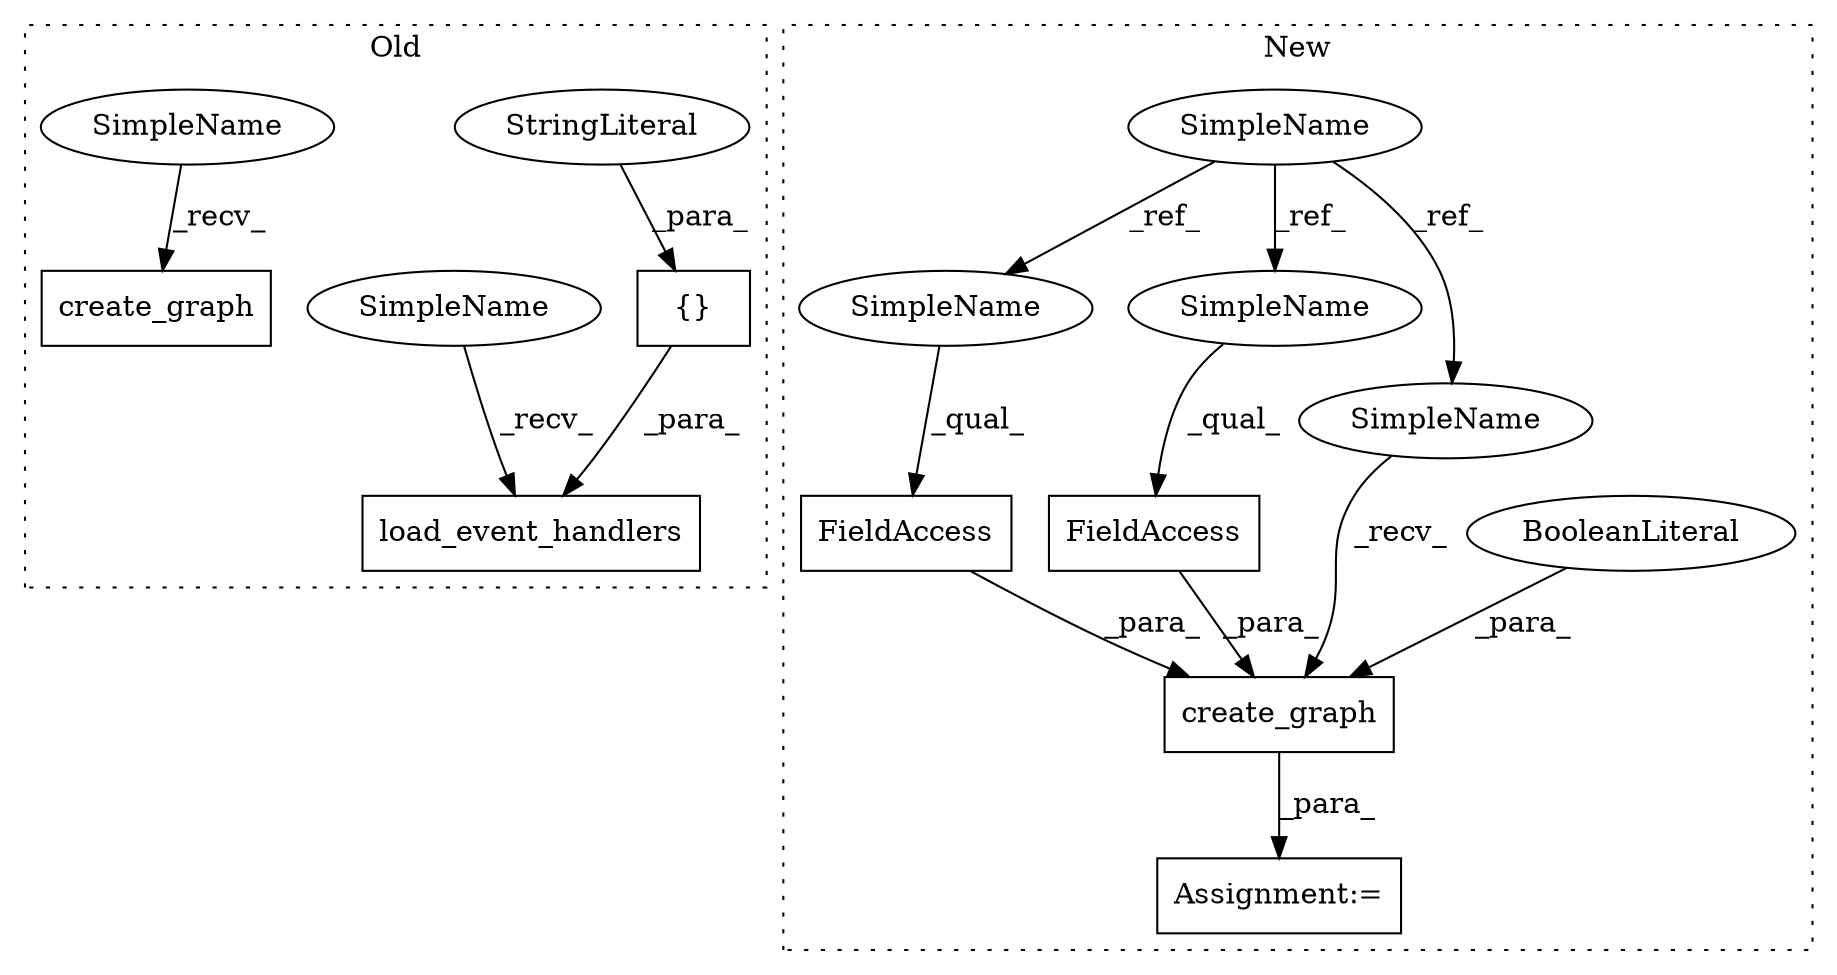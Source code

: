 digraph G {
subgraph cluster0 {
1 [label="{}" a="4" s="4797,4848" l="1,1" shape="box"];
4 [label="load_event_handlers" a="32" s="4765,4849" l="20,1" shape="box"];
7 [label="create_graph" a="32" s="4896" l="14" shape="box"];
8 [label="StringLiteral" a="45" s="4798" l="50" shape="ellipse"];
14 [label="SimpleName" a="42" s="4753" l="11" shape="ellipse"];
15 [label="SimpleName" a="42" s="4884" l="11" shape="ellipse"];
label = "Old";
style="dotted";
}
subgraph cluster1 {
2 [label="create_graph" a="32" s="5005,5059" l="13,1" shape="box"];
3 [label="BooleanLiteral" a="9" s="5055" l="4" shape="ellipse"];
5 [label="SimpleName" a="42" s="4945" l="11" shape="ellipse"];
6 [label="FieldAccess" a="22" s="5018" l="15" shape="box"];
9 [label="Assignment:=" a="7" s="4992" l="1" shape="box"];
10 [label="FieldAccess" a="22" s="5034" l="20" shape="box"];
11 [label="SimpleName" a="42" s="5018" l="11" shape="ellipse"];
12 [label="SimpleName" a="42" s="5034" l="11" shape="ellipse"];
13 [label="SimpleName" a="42" s="4993" l="11" shape="ellipse"];
label = "New";
style="dotted";
}
1 -> 4 [label="_para_"];
2 -> 9 [label="_para_"];
3 -> 2 [label="_para_"];
5 -> 12 [label="_ref_"];
5 -> 13 [label="_ref_"];
5 -> 11 [label="_ref_"];
6 -> 2 [label="_para_"];
8 -> 1 [label="_para_"];
10 -> 2 [label="_para_"];
11 -> 6 [label="_qual_"];
12 -> 10 [label="_qual_"];
13 -> 2 [label="_recv_"];
14 -> 4 [label="_recv_"];
15 -> 7 [label="_recv_"];
}